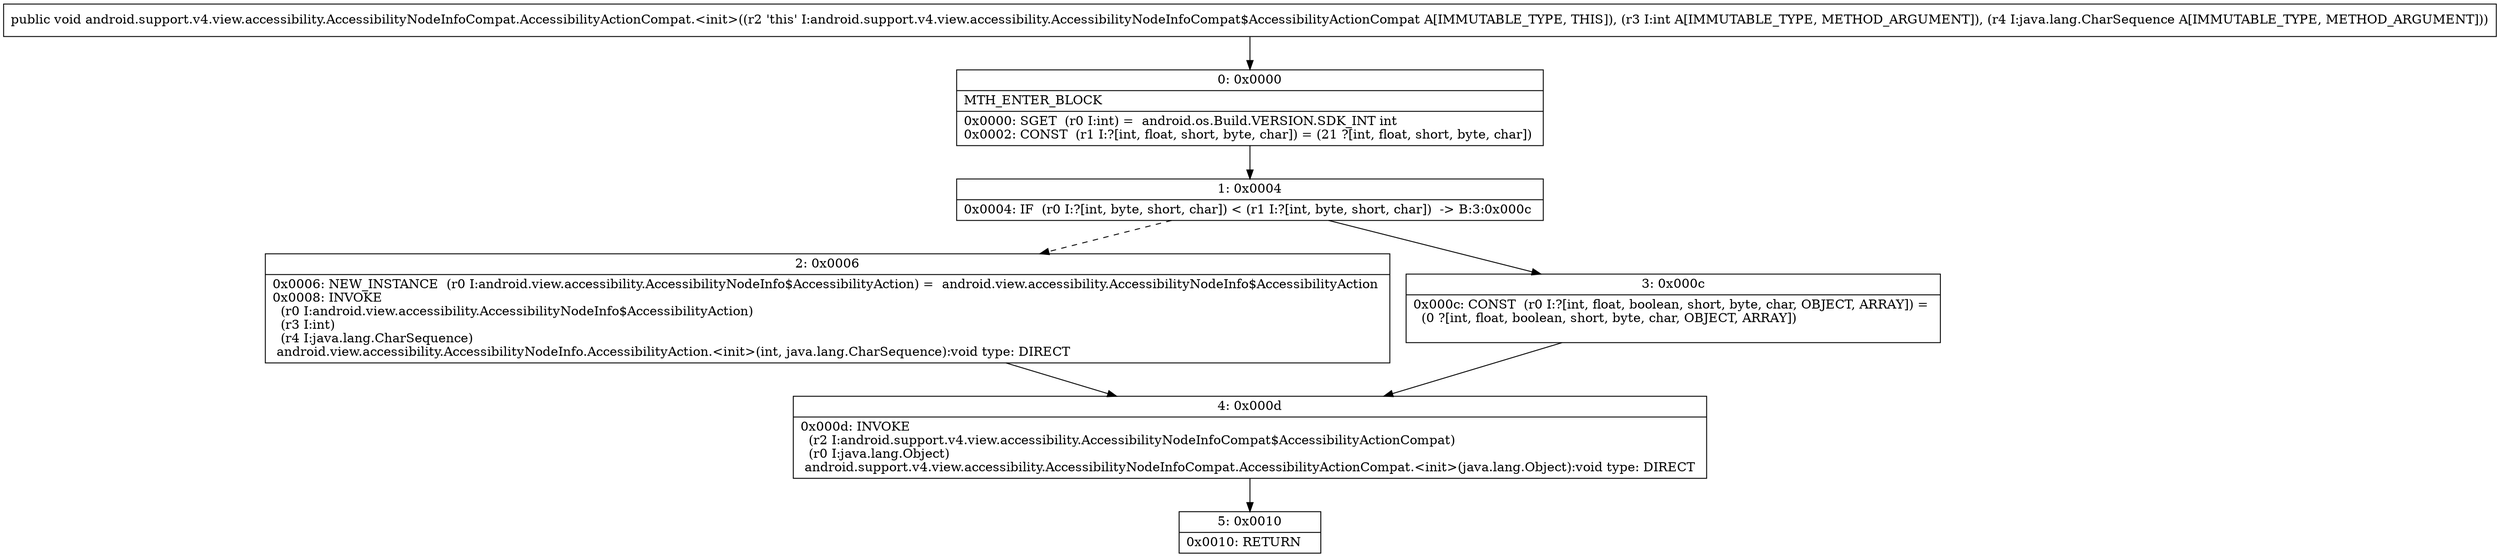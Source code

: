 digraph "CFG forandroid.support.v4.view.accessibility.AccessibilityNodeInfoCompat.AccessibilityActionCompat.\<init\>(ILjava\/lang\/CharSequence;)V" {
Node_0 [shape=record,label="{0\:\ 0x0000|MTH_ENTER_BLOCK\l|0x0000: SGET  (r0 I:int) =  android.os.Build.VERSION.SDK_INT int \l0x0002: CONST  (r1 I:?[int, float, short, byte, char]) = (21 ?[int, float, short, byte, char]) \l}"];
Node_1 [shape=record,label="{1\:\ 0x0004|0x0004: IF  (r0 I:?[int, byte, short, char]) \< (r1 I:?[int, byte, short, char])  \-\> B:3:0x000c \l}"];
Node_2 [shape=record,label="{2\:\ 0x0006|0x0006: NEW_INSTANCE  (r0 I:android.view.accessibility.AccessibilityNodeInfo$AccessibilityAction) =  android.view.accessibility.AccessibilityNodeInfo$AccessibilityAction \l0x0008: INVOKE  \l  (r0 I:android.view.accessibility.AccessibilityNodeInfo$AccessibilityAction)\l  (r3 I:int)\l  (r4 I:java.lang.CharSequence)\l android.view.accessibility.AccessibilityNodeInfo.AccessibilityAction.\<init\>(int, java.lang.CharSequence):void type: DIRECT \l}"];
Node_3 [shape=record,label="{3\:\ 0x000c|0x000c: CONST  (r0 I:?[int, float, boolean, short, byte, char, OBJECT, ARRAY]) = \l  (0 ?[int, float, boolean, short, byte, char, OBJECT, ARRAY])\l \l}"];
Node_4 [shape=record,label="{4\:\ 0x000d|0x000d: INVOKE  \l  (r2 I:android.support.v4.view.accessibility.AccessibilityNodeInfoCompat$AccessibilityActionCompat)\l  (r0 I:java.lang.Object)\l android.support.v4.view.accessibility.AccessibilityNodeInfoCompat.AccessibilityActionCompat.\<init\>(java.lang.Object):void type: DIRECT \l}"];
Node_5 [shape=record,label="{5\:\ 0x0010|0x0010: RETURN   \l}"];
MethodNode[shape=record,label="{public void android.support.v4.view.accessibility.AccessibilityNodeInfoCompat.AccessibilityActionCompat.\<init\>((r2 'this' I:android.support.v4.view.accessibility.AccessibilityNodeInfoCompat$AccessibilityActionCompat A[IMMUTABLE_TYPE, THIS]), (r3 I:int A[IMMUTABLE_TYPE, METHOD_ARGUMENT]), (r4 I:java.lang.CharSequence A[IMMUTABLE_TYPE, METHOD_ARGUMENT])) }"];
MethodNode -> Node_0;
Node_0 -> Node_1;
Node_1 -> Node_2[style=dashed];
Node_1 -> Node_3;
Node_2 -> Node_4;
Node_3 -> Node_4;
Node_4 -> Node_5;
}

